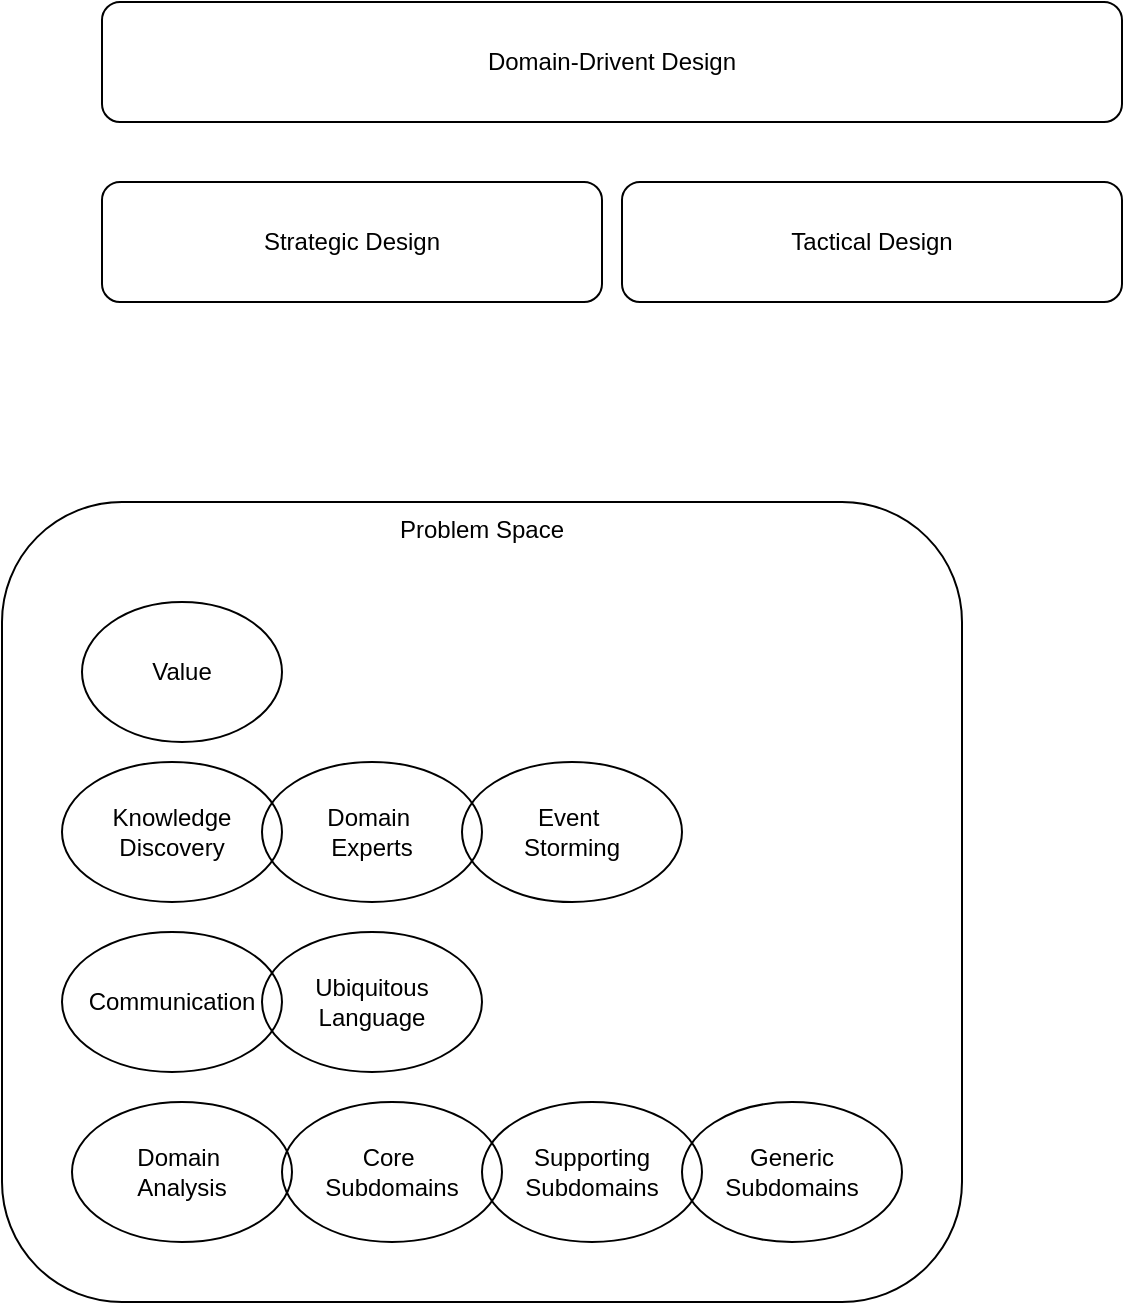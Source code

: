 <mxfile version="28.0.9">
  <diagram name="Page-1" id="nZD8rx1ky12dEjV43CSn">
    <mxGraphModel dx="1213" dy="613" grid="1" gridSize="10" guides="1" tooltips="1" connect="1" arrows="1" fold="1" page="1" pageScale="1" pageWidth="827" pageHeight="1169" math="0" shadow="0">
      <root>
        <mxCell id="0" />
        <mxCell id="1" parent="0" />
        <mxCell id="tk9MmU5VUw1Bmq7ryfRP-1" value="Strategic Design" style="rounded=1;whiteSpace=wrap;html=1;" vertex="1" parent="1">
          <mxGeometry x="150" y="140" width="250" height="60" as="geometry" />
        </mxCell>
        <mxCell id="tk9MmU5VUw1Bmq7ryfRP-2" value="Tactical Design" style="rounded=1;whiteSpace=wrap;html=1;" vertex="1" parent="1">
          <mxGeometry x="410" y="140" width="250" height="60" as="geometry" />
        </mxCell>
        <mxCell id="tk9MmU5VUw1Bmq7ryfRP-3" value="Problem Space" style="rounded=1;whiteSpace=wrap;html=1;verticalAlign=top;" vertex="1" parent="1">
          <mxGeometry x="100" y="300" width="480" height="400" as="geometry" />
        </mxCell>
        <mxCell id="tk9MmU5VUw1Bmq7ryfRP-4" value="Value" style="ellipse;whiteSpace=wrap;html=1;" vertex="1" parent="1">
          <mxGeometry x="140" y="350" width="100" height="70" as="geometry" />
        </mxCell>
        <mxCell id="tk9MmU5VUw1Bmq7ryfRP-5" value="Knowledge Discovery" style="ellipse;whiteSpace=wrap;html=1;fillColor=none;" vertex="1" parent="1">
          <mxGeometry x="130" y="430" width="110" height="70" as="geometry" />
        </mxCell>
        <mxCell id="tk9MmU5VUw1Bmq7ryfRP-6" value="Domain-Drivent Design" style="rounded=1;whiteSpace=wrap;html=1;" vertex="1" parent="1">
          <mxGeometry x="150" y="50" width="510" height="60" as="geometry" />
        </mxCell>
        <mxCell id="tk9MmU5VUw1Bmq7ryfRP-7" value="Domain&amp;nbsp;&lt;div&gt;Experts&lt;/div&gt;" style="ellipse;whiteSpace=wrap;html=1;fillColor=none;" vertex="1" parent="1">
          <mxGeometry x="230" y="430" width="110" height="70" as="geometry" />
        </mxCell>
        <mxCell id="tk9MmU5VUw1Bmq7ryfRP-8" value="Event&amp;nbsp;&lt;div&gt;Storming&lt;/div&gt;" style="ellipse;whiteSpace=wrap;html=1;fillColor=none;" vertex="1" parent="1">
          <mxGeometry x="330" y="430" width="110" height="70" as="geometry" />
        </mxCell>
        <mxCell id="tk9MmU5VUw1Bmq7ryfRP-9" value="Communication" style="ellipse;whiteSpace=wrap;html=1;fillColor=none;" vertex="1" parent="1">
          <mxGeometry x="130" y="515" width="110" height="70" as="geometry" />
        </mxCell>
        <mxCell id="tk9MmU5VUw1Bmq7ryfRP-10" value="Ubiquitous Language" style="ellipse;whiteSpace=wrap;html=1;fillColor=none;" vertex="1" parent="1">
          <mxGeometry x="230" y="515" width="110" height="70" as="geometry" />
        </mxCell>
        <mxCell id="tk9MmU5VUw1Bmq7ryfRP-11" value="Domain&amp;nbsp;&lt;div&gt;Analysis&lt;/div&gt;" style="ellipse;whiteSpace=wrap;html=1;fillColor=none;" vertex="1" parent="1">
          <mxGeometry x="135" y="600" width="110" height="70" as="geometry" />
        </mxCell>
        <mxCell id="tk9MmU5VUw1Bmq7ryfRP-12" value="Core&amp;nbsp;&lt;div&gt;Subdomains&lt;/div&gt;" style="ellipse;whiteSpace=wrap;html=1;fillColor=none;" vertex="1" parent="1">
          <mxGeometry x="240" y="600" width="110" height="70" as="geometry" />
        </mxCell>
        <mxCell id="tk9MmU5VUw1Bmq7ryfRP-13" value="Supporting&lt;div&gt;Subdomains&lt;/div&gt;" style="ellipse;whiteSpace=wrap;html=1;fillColor=none;" vertex="1" parent="1">
          <mxGeometry x="340" y="600" width="110" height="70" as="geometry" />
        </mxCell>
        <mxCell id="tk9MmU5VUw1Bmq7ryfRP-14" value="Generic&lt;div&gt;Subdomains&lt;/div&gt;" style="ellipse;whiteSpace=wrap;html=1;fillColor=none;" vertex="1" parent="1">
          <mxGeometry x="440" y="600" width="110" height="70" as="geometry" />
        </mxCell>
      </root>
    </mxGraphModel>
  </diagram>
</mxfile>
